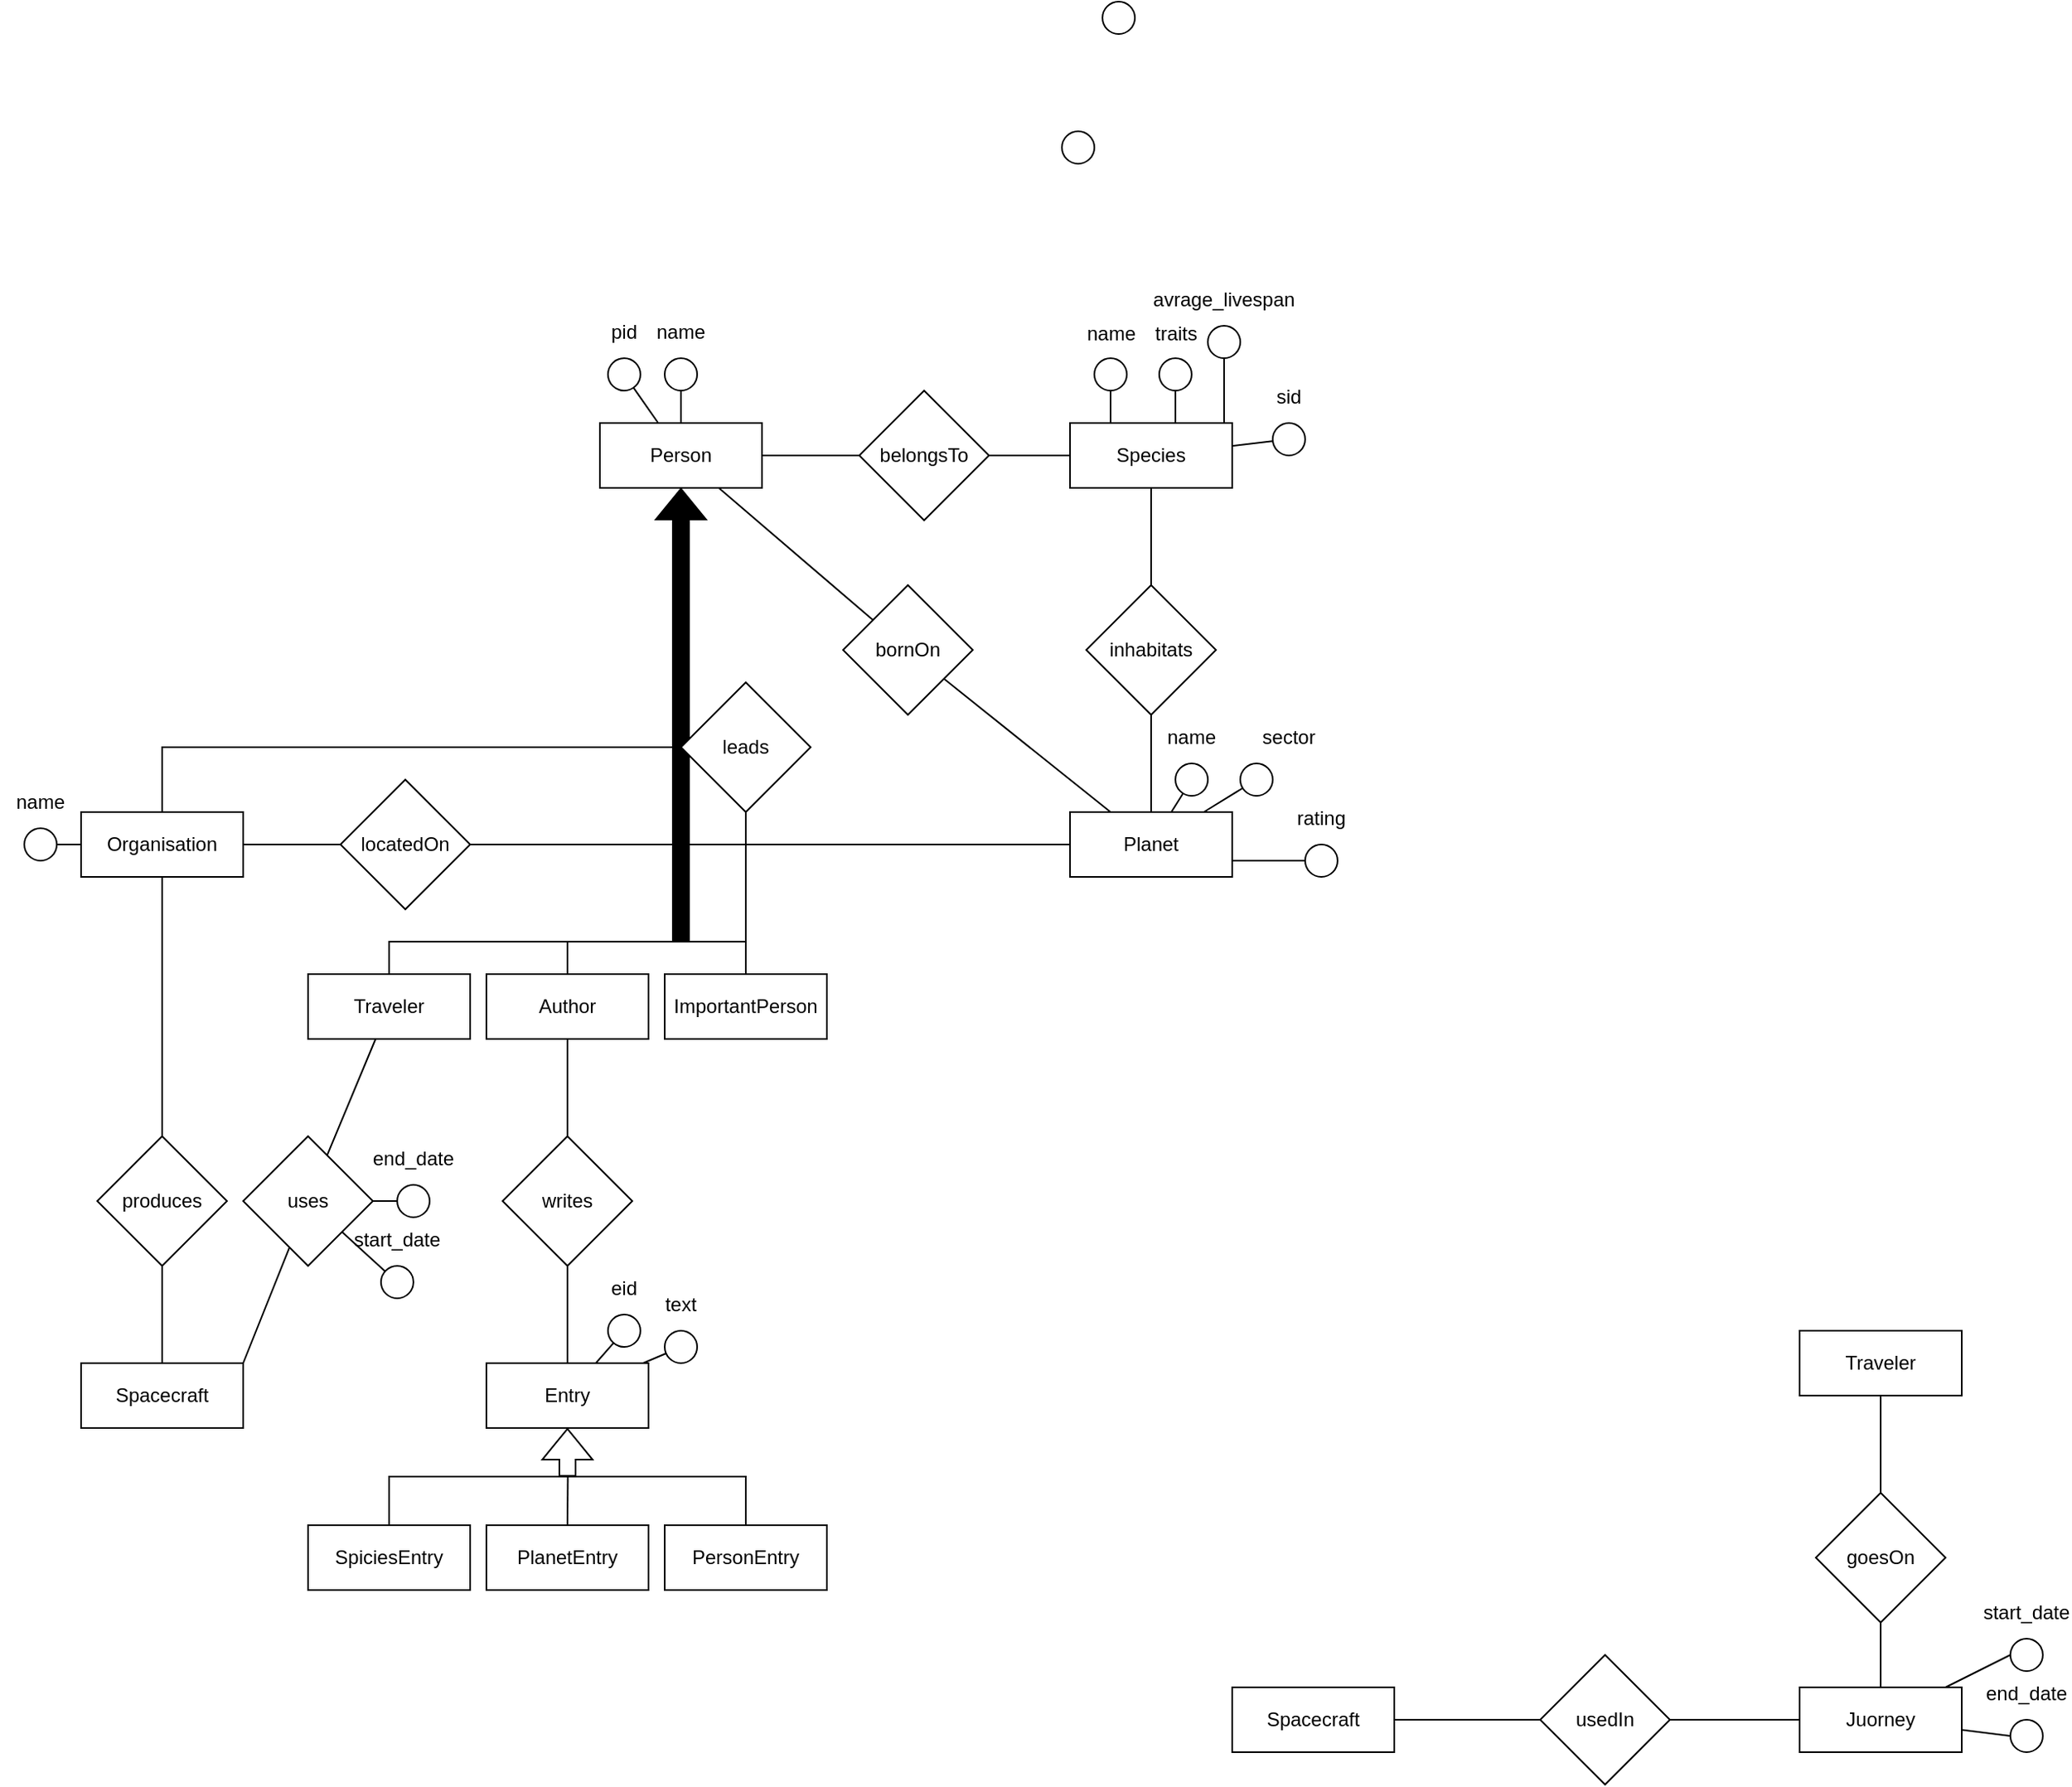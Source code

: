 <mxfile version="24.4.0" type="github">
  <diagram name="Page-1" id="EGjIxekPwjg60Np0V5Q-">
    <mxGraphModel dx="1798" dy="978" grid="1" gridSize="10" guides="1" tooltips="1" connect="1" arrows="1" fold="1" page="1" pageScale="1" pageWidth="850" pageHeight="1100" math="0" shadow="0">
      <root>
        <mxCell id="0" />
        <mxCell id="1" parent="0" />
        <mxCell id="11CK9iJi00jFI3J6nmtW-40" value="" style="ellipse;whiteSpace=wrap;html=1;aspect=fixed;rounded=0;strokeColor=default;align=center;verticalAlign=middle;fontFamily=Helvetica;fontSize=12;fontColor=default;labelBackgroundColor=default;fillColor=default;" vertex="1" parent="1">
          <mxGeometry x="480" y="170" width="20" height="20" as="geometry" />
        </mxCell>
        <mxCell id="11CK9iJi00jFI3J6nmtW-14" value="" style="edgeStyle=orthogonalEdgeStyle;rounded=0;orthogonalLoop=1;jettySize=auto;html=1;fontFamily=Helvetica;fontSize=12;fontColor=default;endArrow=none;endFill=0;" edge="1" parent="1" source="11CK9iJi00jFI3J6nmtW-12">
          <mxGeometry relative="1" as="geometry">
            <mxPoint x="220" y="410" as="targetPoint" />
          </mxGeometry>
        </mxCell>
        <mxCell id="11CK9iJi00jFI3J6nmtW-18" value="" style="edgeStyle=orthogonalEdgeStyle;rounded=0;orthogonalLoop=1;jettySize=auto;html=1;fontFamily=Helvetica;fontSize=12;fontColor=default;endArrow=none;endFill=0;" edge="1" parent="1" source="11CK9iJi00jFI3J6nmtW-12" target="11CK9iJi00jFI3J6nmtW-17">
          <mxGeometry relative="1" as="geometry" />
        </mxCell>
        <mxCell id="11CK9iJi00jFI3J6nmtW-87" value="" style="edgeStyle=none;rounded=0;orthogonalLoop=1;jettySize=auto;html=1;strokeColor=default;align=center;verticalAlign=middle;fontFamily=Helvetica;fontSize=12;fontColor=default;labelBackgroundColor=default;endArrow=none;endFill=0;" edge="1" parent="1" source="11CK9iJi00jFI3J6nmtW-12" target="11CK9iJi00jFI3J6nmtW-86">
          <mxGeometry relative="1" as="geometry" />
        </mxCell>
        <mxCell id="11CK9iJi00jFI3J6nmtW-12" value="Person" style="whiteSpace=wrap;html=1;align=center;rounded=0;strokeColor=default;verticalAlign=middle;fontFamily=Helvetica;fontSize=12;fontColor=default;fillColor=default;" vertex="1" parent="1">
          <mxGeometry x="170" y="430" width="100" height="40" as="geometry" />
        </mxCell>
        <mxCell id="11CK9iJi00jFI3J6nmtW-26" value="" style="edgeStyle=orthogonalEdgeStyle;rounded=0;orthogonalLoop=1;jettySize=auto;html=1;fontFamily=Helvetica;fontSize=12;fontColor=default;endArrow=none;endFill=0;" edge="1" parent="1" source="11CK9iJi00jFI3J6nmtW-16" target="11CK9iJi00jFI3J6nmtW-25">
          <mxGeometry relative="1" as="geometry" />
        </mxCell>
        <mxCell id="11CK9iJi00jFI3J6nmtW-16" value="Species" style="whiteSpace=wrap;html=1;align=center;rounded=0;strokeColor=default;verticalAlign=middle;fontFamily=Helvetica;fontSize=12;fontColor=default;fillColor=default;" vertex="1" parent="1">
          <mxGeometry x="460" y="430" width="100" height="40" as="geometry" />
        </mxCell>
        <mxCell id="11CK9iJi00jFI3J6nmtW-19" value="" style="edgeStyle=orthogonalEdgeStyle;rounded=0;orthogonalLoop=1;jettySize=auto;html=1;fontFamily=Helvetica;fontSize=12;fontColor=default;endArrow=none;endFill=0;" edge="1" parent="1" source="11CK9iJi00jFI3J6nmtW-17" target="11CK9iJi00jFI3J6nmtW-16">
          <mxGeometry relative="1" as="geometry" />
        </mxCell>
        <mxCell id="11CK9iJi00jFI3J6nmtW-17" value="belongsTo" style="rhombus;whiteSpace=wrap;html=1;rounded=0;" vertex="1" parent="1">
          <mxGeometry x="330" y="410" width="80" height="80" as="geometry" />
        </mxCell>
        <mxCell id="11CK9iJi00jFI3J6nmtW-20" value="&lt;div&gt;Planet&lt;/div&gt;" style="whiteSpace=wrap;html=1;align=center;rounded=0;strokeColor=default;verticalAlign=middle;fontFamily=Helvetica;fontSize=12;fontColor=default;fillColor=default;" vertex="1" parent="1">
          <mxGeometry x="460" y="670" width="100" height="40" as="geometry" />
        </mxCell>
        <mxCell id="11CK9iJi00jFI3J6nmtW-27" value="" style="edgeStyle=orthogonalEdgeStyle;rounded=0;orthogonalLoop=1;jettySize=auto;html=1;fontFamily=Helvetica;fontSize=12;fontColor=default;endArrow=none;endFill=0;" edge="1" parent="1" source="11CK9iJi00jFI3J6nmtW-25" target="11CK9iJi00jFI3J6nmtW-20">
          <mxGeometry relative="1" as="geometry" />
        </mxCell>
        <mxCell id="11CK9iJi00jFI3J6nmtW-25" value="inhabitats" style="rhombus;whiteSpace=wrap;html=1;rounded=0;" vertex="1" parent="1">
          <mxGeometry x="470" y="530" width="80" height="80" as="geometry" />
        </mxCell>
        <mxCell id="11CK9iJi00jFI3J6nmtW-34" style="edgeStyle=orthogonalEdgeStyle;rounded=0;orthogonalLoop=1;jettySize=auto;html=1;entryX=0.75;entryY=0;entryDx=0;entryDy=0;strokeColor=default;align=center;verticalAlign=middle;fontFamily=Helvetica;fontSize=12;fontColor=default;labelBackgroundColor=default;endArrow=none;endFill=0;" edge="1" parent="1" target="11CK9iJi00jFI3J6nmtW-16">
          <mxGeometry relative="1" as="geometry">
            <mxPoint x="525" y="400" as="sourcePoint" />
            <Array as="points">
              <mxPoint x="525" y="430" />
            </Array>
          </mxGeometry>
        </mxCell>
        <mxCell id="11CK9iJi00jFI3J6nmtW-44" value="" style="group" vertex="1" connectable="0" parent="1">
          <mxGeometry x="460" y="360" width="50" height="50" as="geometry" />
        </mxCell>
        <mxCell id="11CK9iJi00jFI3J6nmtW-41" value="" style="ellipse;whiteSpace=wrap;html=1;aspect=fixed;rounded=0;strokeColor=default;align=center;verticalAlign=middle;fontFamily=Helvetica;fontSize=12;fontColor=default;labelBackgroundColor=default;fillColor=default;" vertex="1" parent="11CK9iJi00jFI3J6nmtW-44">
          <mxGeometry x="15" y="30" width="20" height="20" as="geometry" />
        </mxCell>
        <mxCell id="11CK9iJi00jFI3J6nmtW-43" value="name" style="text;html=1;align=center;verticalAlign=middle;resizable=0;points=[];autosize=1;strokeColor=none;fillColor=none;fontFamily=Helvetica;fontSize=12;fontColor=default;labelBackgroundColor=default;" vertex="1" parent="11CK9iJi00jFI3J6nmtW-44">
          <mxGeometry width="50" height="30" as="geometry" />
        </mxCell>
        <mxCell id="11CK9iJi00jFI3J6nmtW-46" value="" style="group" vertex="1" connectable="0" parent="1">
          <mxGeometry x="500" y="360" width="50" height="50" as="geometry" />
        </mxCell>
        <mxCell id="11CK9iJi00jFI3J6nmtW-47" value="" style="ellipse;whiteSpace=wrap;html=1;aspect=fixed;rounded=0;strokeColor=default;align=center;verticalAlign=middle;fontFamily=Helvetica;fontSize=12;fontColor=default;labelBackgroundColor=default;fillColor=default;" vertex="1" parent="11CK9iJi00jFI3J6nmtW-46">
          <mxGeometry x="15" y="30" width="20" height="20" as="geometry" />
        </mxCell>
        <mxCell id="11CK9iJi00jFI3J6nmtW-48" value="traits" style="text;html=1;align=center;verticalAlign=middle;resizable=0;points=[];autosize=1;strokeColor=none;fillColor=none;fontFamily=Helvetica;fontSize=12;fontColor=default;labelBackgroundColor=default;" vertex="1" parent="11CK9iJi00jFI3J6nmtW-46">
          <mxGeometry width="50" height="30" as="geometry" />
        </mxCell>
        <mxCell id="11CK9iJi00jFI3J6nmtW-54" value="" style="group" vertex="1" connectable="0" parent="1">
          <mxGeometry x="440" y="220" width="50" height="50" as="geometry" />
        </mxCell>
        <mxCell id="11CK9iJi00jFI3J6nmtW-55" value="" style="ellipse;whiteSpace=wrap;html=1;aspect=fixed;rounded=0;strokeColor=default;align=center;verticalAlign=middle;fontFamily=Helvetica;fontSize=12;fontColor=default;labelBackgroundColor=default;fillColor=default;" vertex="1" parent="11CK9iJi00jFI3J6nmtW-54">
          <mxGeometry x="15" y="30" width="20" height="20" as="geometry" />
        </mxCell>
        <mxCell id="11CK9iJi00jFI3J6nmtW-57" value="avrage_livespan" style="group" vertex="1" connectable="0" parent="1">
          <mxGeometry x="530" y="340" width="50" height="50" as="geometry" />
        </mxCell>
        <mxCell id="11CK9iJi00jFI3J6nmtW-58" value="" style="ellipse;whiteSpace=wrap;html=1;aspect=fixed;rounded=0;strokeColor=default;align=center;verticalAlign=middle;fontFamily=Helvetica;fontSize=12;fontColor=default;labelBackgroundColor=default;fillColor=default;" vertex="1" parent="11CK9iJi00jFI3J6nmtW-57">
          <mxGeometry x="15" y="30" width="20" height="20" as="geometry" />
        </mxCell>
        <mxCell id="11CK9iJi00jFI3J6nmtW-59" value="" style="edgeStyle=none;rounded=0;orthogonalLoop=1;jettySize=auto;html=1;strokeColor=default;align=center;verticalAlign=middle;fontFamily=Helvetica;fontSize=12;fontColor=default;labelBackgroundColor=default;endArrow=none;endFill=0;entryX=0.25;entryY=0;entryDx=0;entryDy=0;" edge="1" parent="1" source="11CK9iJi00jFI3J6nmtW-41" target="11CK9iJi00jFI3J6nmtW-16">
          <mxGeometry relative="1" as="geometry" />
        </mxCell>
        <mxCell id="11CK9iJi00jFI3J6nmtW-67" style="rounded=0;orthogonalLoop=1;jettySize=auto;html=1;strokeColor=default;align=center;verticalAlign=middle;fontFamily=Helvetica;fontSize=12;fontColor=default;labelBackgroundColor=default;endArrow=none;endFill=0;" edge="1" parent="1" source="11CK9iJi00jFI3J6nmtW-58">
          <mxGeometry relative="1" as="geometry">
            <mxPoint x="555" y="430" as="targetPoint" />
          </mxGeometry>
        </mxCell>
        <mxCell id="11CK9iJi00jFI3J6nmtW-68" value="name" style="group" vertex="1" connectable="0" parent="1">
          <mxGeometry x="195" y="360" width="50" height="50" as="geometry" />
        </mxCell>
        <mxCell id="11CK9iJi00jFI3J6nmtW-69" value="" style="ellipse;whiteSpace=wrap;html=1;aspect=fixed;rounded=0;strokeColor=default;align=center;verticalAlign=middle;fontFamily=Helvetica;fontSize=12;fontColor=default;labelBackgroundColor=default;fillColor=default;" vertex="1" parent="11CK9iJi00jFI3J6nmtW-68">
          <mxGeometry x="15" y="30" width="20" height="20" as="geometry" />
        </mxCell>
        <mxCell id="11CK9iJi00jFI3J6nmtW-71" value="name" style="group" vertex="1" connectable="0" parent="1">
          <mxGeometry x="510" y="610" width="50" height="50" as="geometry" />
        </mxCell>
        <mxCell id="11CK9iJi00jFI3J6nmtW-72" value="" style="ellipse;whiteSpace=wrap;html=1;aspect=fixed;rounded=0;strokeColor=default;align=center;verticalAlign=middle;fontFamily=Helvetica;fontSize=12;fontColor=default;labelBackgroundColor=default;fillColor=default;" vertex="1" parent="11CK9iJi00jFI3J6nmtW-71">
          <mxGeometry x="15" y="30" width="20" height="20" as="geometry" />
        </mxCell>
        <mxCell id="11CK9iJi00jFI3J6nmtW-73" value="" style="edgeStyle=none;rounded=0;orthogonalLoop=1;jettySize=auto;html=1;strokeColor=default;align=center;verticalAlign=middle;fontFamily=Helvetica;fontSize=12;fontColor=default;labelBackgroundColor=default;endArrow=none;endFill=0;" edge="1" parent="1" source="11CK9iJi00jFI3J6nmtW-72" target="11CK9iJi00jFI3J6nmtW-20">
          <mxGeometry relative="1" as="geometry" />
        </mxCell>
        <mxCell id="11CK9iJi00jFI3J6nmtW-74" value="sector" style="group" vertex="1" connectable="0" parent="1">
          <mxGeometry x="550" y="610" width="90" height="100" as="geometry" />
        </mxCell>
        <mxCell id="11CK9iJi00jFI3J6nmtW-75" value="" style="ellipse;whiteSpace=wrap;html=1;aspect=fixed;rounded=0;strokeColor=default;align=center;verticalAlign=middle;fontFamily=Helvetica;fontSize=12;fontColor=default;labelBackgroundColor=default;fillColor=default;" vertex="1" parent="11CK9iJi00jFI3J6nmtW-74">
          <mxGeometry x="15" y="30" width="20" height="20" as="geometry" />
        </mxCell>
        <mxCell id="11CK9iJi00jFI3J6nmtW-83" value="rating" style="group" vertex="1" connectable="0" parent="11CK9iJi00jFI3J6nmtW-74">
          <mxGeometry x="40" y="50" width="50" height="50" as="geometry" />
        </mxCell>
        <mxCell id="11CK9iJi00jFI3J6nmtW-84" value="" style="ellipse;whiteSpace=wrap;html=1;aspect=fixed;rounded=0;strokeColor=default;align=center;verticalAlign=middle;fontFamily=Helvetica;fontSize=12;fontColor=default;labelBackgroundColor=default;fillColor=default;" vertex="1" parent="11CK9iJi00jFI3J6nmtW-83">
          <mxGeometry x="15" y="30" width="20" height="20" as="geometry" />
        </mxCell>
        <mxCell id="11CK9iJi00jFI3J6nmtW-78" style="edgeStyle=none;rounded=0;orthogonalLoop=1;jettySize=auto;html=1;strokeColor=default;align=center;verticalAlign=middle;fontFamily=Helvetica;fontSize=12;fontColor=default;labelBackgroundColor=default;endArrow=none;endFill=0;" edge="1" parent="1" source="11CK9iJi00jFI3J6nmtW-75" target="11CK9iJi00jFI3J6nmtW-20">
          <mxGeometry relative="1" as="geometry" />
        </mxCell>
        <mxCell id="11CK9iJi00jFI3J6nmtW-85" style="edgeStyle=none;rounded=0;orthogonalLoop=1;jettySize=auto;html=1;entryX=1;entryY=0.75;entryDx=0;entryDy=0;strokeColor=default;align=center;verticalAlign=middle;fontFamily=Helvetica;fontSize=12;fontColor=default;labelBackgroundColor=default;endArrow=none;endFill=0;" edge="1" parent="1" source="11CK9iJi00jFI3J6nmtW-84" target="11CK9iJi00jFI3J6nmtW-20">
          <mxGeometry relative="1" as="geometry" />
        </mxCell>
        <mxCell id="11CK9iJi00jFI3J6nmtW-88" style="edgeStyle=none;rounded=0;orthogonalLoop=1;jettySize=auto;html=1;strokeColor=default;align=center;verticalAlign=middle;fontFamily=Helvetica;fontSize=12;fontColor=default;labelBackgroundColor=default;endArrow=none;endFill=0;" edge="1" parent="1" source="11CK9iJi00jFI3J6nmtW-86" target="11CK9iJi00jFI3J6nmtW-20">
          <mxGeometry relative="1" as="geometry" />
        </mxCell>
        <mxCell id="11CK9iJi00jFI3J6nmtW-86" value="bornOn" style="rhombus;whiteSpace=wrap;html=1;rounded=0;" vertex="1" parent="1">
          <mxGeometry x="320" y="530" width="80" height="80" as="geometry" />
        </mxCell>
        <mxCell id="11CK9iJi00jFI3J6nmtW-91" style="edgeStyle=orthogonalEdgeStyle;rounded=0;orthogonalLoop=1;jettySize=auto;html=1;strokeColor=default;align=center;verticalAlign=middle;fontFamily=Helvetica;fontSize=12;fontColor=default;labelBackgroundColor=default;endArrow=none;endFill=0;entryX=0.5;entryY=0;entryDx=0;entryDy=0;exitX=0.5;exitY=0;exitDx=0;exitDy=0;" edge="1" parent="1" source="11CK9iJi00jFI3J6nmtW-89" target="11CK9iJi00jFI3J6nmtW-90">
          <mxGeometry relative="1" as="geometry">
            <mxPoint x="120" y="730" as="targetPoint" />
          </mxGeometry>
        </mxCell>
        <mxCell id="11CK9iJi00jFI3J6nmtW-161" value="" style="edgeStyle=none;rounded=0;orthogonalLoop=1;jettySize=auto;html=1;strokeColor=default;align=center;verticalAlign=middle;fontFamily=Helvetica;fontSize=12;fontColor=default;labelBackgroundColor=default;endArrow=none;endFill=0;" edge="1" parent="1" source="11CK9iJi00jFI3J6nmtW-89" target="11CK9iJi00jFI3J6nmtW-160">
          <mxGeometry relative="1" as="geometry" />
        </mxCell>
        <mxCell id="11CK9iJi00jFI3J6nmtW-89" value="Author" style="whiteSpace=wrap;html=1;align=center;rounded=0;strokeColor=default;verticalAlign=middle;fontFamily=Helvetica;fontSize=12;fontColor=default;fillColor=default;" vertex="1" parent="1">
          <mxGeometry x="100" y="770" width="100" height="40" as="geometry" />
        </mxCell>
        <mxCell id="11CK9iJi00jFI3J6nmtW-149" style="edgeStyle=none;rounded=0;orthogonalLoop=1;jettySize=auto;html=1;strokeColor=default;align=center;verticalAlign=middle;fontFamily=Helvetica;fontSize=12;fontColor=default;labelBackgroundColor=default;endArrow=none;endFill=0;" edge="1" parent="1" source="11CK9iJi00jFI3J6nmtW-90" target="11CK9iJi00jFI3J6nmtW-124">
          <mxGeometry relative="1" as="geometry" />
        </mxCell>
        <mxCell id="11CK9iJi00jFI3J6nmtW-90" value="&lt;div&gt;Traveler&lt;/div&gt;" style="whiteSpace=wrap;html=1;align=center;rounded=0;strokeColor=default;verticalAlign=middle;fontFamily=Helvetica;fontSize=12;fontColor=default;fillColor=default;" vertex="1" parent="1">
          <mxGeometry x="-10" y="770" width="100" height="40" as="geometry" />
        </mxCell>
        <mxCell id="11CK9iJi00jFI3J6nmtW-93" value="" style="edgeStyle=none;rounded=0;orthogonalLoop=1;jettySize=auto;html=1;strokeColor=default;align=center;verticalAlign=middle;fontFamily=Helvetica;fontSize=12;fontColor=default;labelBackgroundColor=default;endArrow=none;endFill=0;exitX=0.5;exitY=1;exitDx=0;exitDy=0;shape=flexArrow;startArrow=block;fillColor=#000000;" edge="1" parent="1" source="11CK9iJi00jFI3J6nmtW-12">
          <mxGeometry relative="1" as="geometry">
            <mxPoint x="140" y="500" as="sourcePoint" />
            <mxPoint x="220" y="750" as="targetPoint" />
          </mxGeometry>
        </mxCell>
        <mxCell id="11CK9iJi00jFI3J6nmtW-151" style="edgeStyle=none;rounded=0;orthogonalLoop=1;jettySize=auto;html=1;strokeColor=default;align=center;verticalAlign=middle;fontFamily=Helvetica;fontSize=12;fontColor=default;labelBackgroundColor=default;endArrow=none;endFill=0;exitX=0.5;exitY=0;exitDx=0;exitDy=0;" edge="1" parent="1" source="11CK9iJi00jFI3J6nmtW-94">
          <mxGeometry relative="1" as="geometry">
            <mxPoint x="150" y="750" as="targetPoint" />
            <Array as="points">
              <mxPoint x="260" y="750" />
            </Array>
          </mxGeometry>
        </mxCell>
        <mxCell id="11CK9iJi00jFI3J6nmtW-195" value="" style="edgeStyle=none;rounded=0;orthogonalLoop=1;jettySize=auto;html=1;strokeColor=default;align=center;verticalAlign=middle;fontFamily=Helvetica;fontSize=12;fontColor=default;labelBackgroundColor=default;endArrow=none;endFill=0;" edge="1" parent="1" source="11CK9iJi00jFI3J6nmtW-94" target="11CK9iJi00jFI3J6nmtW-194">
          <mxGeometry relative="1" as="geometry" />
        </mxCell>
        <mxCell id="11CK9iJi00jFI3J6nmtW-94" value="ImportantPerson" style="whiteSpace=wrap;html=1;align=center;rounded=0;strokeColor=default;verticalAlign=middle;fontFamily=Helvetica;fontSize=12;fontColor=default;fillColor=default;" vertex="1" parent="1">
          <mxGeometry x="210" y="770" width="100" height="40" as="geometry" />
        </mxCell>
        <mxCell id="11CK9iJi00jFI3J6nmtW-98" value="" style="edgeStyle=none;rounded=0;orthogonalLoop=1;jettySize=auto;html=1;strokeColor=default;align=center;verticalAlign=middle;fontFamily=Helvetica;fontSize=12;fontColor=default;labelBackgroundColor=default;endArrow=none;endFill=0;" edge="1" parent="1" source="11CK9iJi00jFI3J6nmtW-96" target="11CK9iJi00jFI3J6nmtW-97">
          <mxGeometry relative="1" as="geometry" />
        </mxCell>
        <mxCell id="11CK9iJi00jFI3J6nmtW-184" value="" style="edgeStyle=none;rounded=0;orthogonalLoop=1;jettySize=auto;html=1;strokeColor=default;align=center;verticalAlign=middle;fontFamily=Helvetica;fontSize=12;fontColor=default;labelBackgroundColor=default;endArrow=none;endFill=0;" edge="1" parent="1" source="11CK9iJi00jFI3J6nmtW-96" target="11CK9iJi00jFI3J6nmtW-183">
          <mxGeometry relative="1" as="geometry" />
        </mxCell>
        <mxCell id="11CK9iJi00jFI3J6nmtW-186" value="" style="edgeStyle=none;rounded=0;orthogonalLoop=1;jettySize=auto;html=1;strokeColor=default;align=center;verticalAlign=middle;fontFamily=Helvetica;fontSize=12;fontColor=default;labelBackgroundColor=default;endArrow=none;endFill=0;" edge="1" parent="1" source="11CK9iJi00jFI3J6nmtW-96" target="11CK9iJi00jFI3J6nmtW-166">
          <mxGeometry relative="1" as="geometry" />
        </mxCell>
        <mxCell id="11CK9iJi00jFI3J6nmtW-96" value="Organisation" style="whiteSpace=wrap;html=1;align=center;rounded=0;strokeColor=default;verticalAlign=middle;fontFamily=Helvetica;fontSize=12;fontColor=default;fillColor=default;" vertex="1" parent="1">
          <mxGeometry x="-150" y="670" width="100" height="40" as="geometry" />
        </mxCell>
        <mxCell id="11CK9iJi00jFI3J6nmtW-102" value="" style="edgeStyle=none;rounded=0;orthogonalLoop=1;jettySize=auto;html=1;strokeColor=default;align=center;verticalAlign=middle;fontFamily=Helvetica;fontSize=12;fontColor=default;labelBackgroundColor=default;endArrow=none;endFill=0;entryX=0.5;entryY=0;entryDx=0;entryDy=0;" edge="1" parent="1" source="11CK9iJi00jFI3J6nmtW-97" target="11CK9iJi00jFI3J6nmtW-122">
          <mxGeometry relative="1" as="geometry">
            <mxPoint x="190" y="1010" as="targetPoint" />
          </mxGeometry>
        </mxCell>
        <mxCell id="11CK9iJi00jFI3J6nmtW-97" value="produces" style="rhombus;whiteSpace=wrap;html=1;rounded=0;" vertex="1" parent="1">
          <mxGeometry x="-140" y="870" width="80" height="80" as="geometry" />
        </mxCell>
        <mxCell id="11CK9iJi00jFI3J6nmtW-122" value="Spacecraft" style="whiteSpace=wrap;html=1;align=center;rounded=0;strokeColor=default;verticalAlign=middle;fontFamily=Helvetica;fontSize=12;fontColor=default;fillColor=default;" vertex="1" parent="1">
          <mxGeometry x="-150" y="1010" width="100" height="40" as="geometry" />
        </mxCell>
        <mxCell id="11CK9iJi00jFI3J6nmtW-123" value="" style="edgeStyle=none;rounded=0;orthogonalLoop=1;jettySize=auto;html=1;strokeColor=default;align=center;verticalAlign=middle;fontFamily=Helvetica;fontSize=12;fontColor=default;labelBackgroundColor=default;endArrow=none;endFill=0;entryX=1;entryY=0;entryDx=0;entryDy=0;" edge="1" parent="1" source="11CK9iJi00jFI3J6nmtW-124" target="11CK9iJi00jFI3J6nmtW-122">
          <mxGeometry relative="1" as="geometry" />
        </mxCell>
        <mxCell id="11CK9iJi00jFI3J6nmtW-124" value="uses" style="rhombus;whiteSpace=wrap;html=1;rounded=0;" vertex="1" parent="1">
          <mxGeometry x="-50" y="870" width="80" height="80" as="geometry" />
        </mxCell>
        <mxCell id="11CK9iJi00jFI3J6nmtW-127" value="start_date" style="group" vertex="1" connectable="0" parent="1">
          <mxGeometry x="20" y="920" width="50" height="50" as="geometry" />
        </mxCell>
        <mxCell id="11CK9iJi00jFI3J6nmtW-128" value="" style="ellipse;whiteSpace=wrap;html=1;aspect=fixed;rounded=0;strokeColor=default;align=center;verticalAlign=middle;fontFamily=Helvetica;fontSize=12;fontColor=default;labelBackgroundColor=default;fillColor=default;" vertex="1" parent="11CK9iJi00jFI3J6nmtW-127">
          <mxGeometry x="15" y="30" width="20" height="20" as="geometry" />
        </mxCell>
        <mxCell id="11CK9iJi00jFI3J6nmtW-129" value="end_date" style="group" vertex="1" connectable="0" parent="1">
          <mxGeometry x="30" y="870" width="50" height="50" as="geometry" />
        </mxCell>
        <mxCell id="11CK9iJi00jFI3J6nmtW-130" value="" style="ellipse;whiteSpace=wrap;html=1;aspect=fixed;rounded=0;strokeColor=default;align=center;verticalAlign=middle;fontFamily=Helvetica;fontSize=12;fontColor=default;labelBackgroundColor=default;fillColor=default;" vertex="1" parent="11CK9iJi00jFI3J6nmtW-129">
          <mxGeometry x="15" y="30" width="20" height="20" as="geometry" />
        </mxCell>
        <mxCell id="11CK9iJi00jFI3J6nmtW-132" style="edgeStyle=none;rounded=0;orthogonalLoop=1;jettySize=auto;html=1;exitX=0;exitY=0.5;exitDx=0;exitDy=0;strokeColor=default;align=center;verticalAlign=middle;fontFamily=Helvetica;fontSize=12;fontColor=default;labelBackgroundColor=default;endArrow=none;endFill=0;" edge="1" parent="1" source="11CK9iJi00jFI3J6nmtW-130" target="11CK9iJi00jFI3J6nmtW-124">
          <mxGeometry relative="1" as="geometry" />
        </mxCell>
        <mxCell id="11CK9iJi00jFI3J6nmtW-133" value="" style="edgeStyle=none;rounded=0;orthogonalLoop=1;jettySize=auto;html=1;strokeColor=default;align=center;verticalAlign=middle;fontFamily=Helvetica;fontSize=12;fontColor=default;labelBackgroundColor=default;endArrow=none;endFill=0;" edge="1" parent="1" source="11CK9iJi00jFI3J6nmtW-134" target="11CK9iJi00jFI3J6nmtW-139">
          <mxGeometry relative="1" as="geometry" />
        </mxCell>
        <mxCell id="11CK9iJi00jFI3J6nmtW-134" value="&lt;div&gt;Traveler&lt;/div&gt;" style="whiteSpace=wrap;html=1;align=center;rounded=0;strokeColor=default;verticalAlign=middle;fontFamily=Helvetica;fontSize=12;fontColor=default;fillColor=default;" vertex="1" parent="1">
          <mxGeometry x="910" y="990" width="100" height="40" as="geometry" />
        </mxCell>
        <mxCell id="11CK9iJi00jFI3J6nmtW-135" value="" style="edgeStyle=none;rounded=0;orthogonalLoop=1;jettySize=auto;html=1;strokeColor=default;align=center;verticalAlign=middle;fontFamily=Helvetica;fontSize=12;fontColor=default;labelBackgroundColor=default;endArrow=none;endFill=0;" edge="1" parent="1" source="11CK9iJi00jFI3J6nmtW-136" target="11CK9iJi00jFI3J6nmtW-141">
          <mxGeometry relative="1" as="geometry" />
        </mxCell>
        <mxCell id="11CK9iJi00jFI3J6nmtW-136" value="Spacecraft" style="whiteSpace=wrap;html=1;align=center;rounded=0;strokeColor=default;verticalAlign=middle;fontFamily=Helvetica;fontSize=12;fontColor=default;fillColor=default;" vertex="1" parent="1">
          <mxGeometry x="560" y="1210" width="100" height="40" as="geometry" />
        </mxCell>
        <mxCell id="11CK9iJi00jFI3J6nmtW-137" value="Juorney" style="whiteSpace=wrap;html=1;align=center;rounded=0;strokeColor=default;verticalAlign=middle;fontFamily=Helvetica;fontSize=12;fontColor=default;fillColor=default;" vertex="1" parent="1">
          <mxGeometry x="910" y="1210" width="100" height="40" as="geometry" />
        </mxCell>
        <mxCell id="11CK9iJi00jFI3J6nmtW-138" value="" style="edgeStyle=none;rounded=0;orthogonalLoop=1;jettySize=auto;html=1;strokeColor=default;align=center;verticalAlign=middle;fontFamily=Helvetica;fontSize=12;fontColor=default;labelBackgroundColor=default;endArrow=none;endFill=0;" edge="1" parent="1" source="11CK9iJi00jFI3J6nmtW-139" target="11CK9iJi00jFI3J6nmtW-137">
          <mxGeometry relative="1" as="geometry" />
        </mxCell>
        <mxCell id="11CK9iJi00jFI3J6nmtW-139" value="goesOn" style="rhombus;whiteSpace=wrap;html=1;rounded=0;" vertex="1" parent="1">
          <mxGeometry x="920" y="1090" width="80" height="80" as="geometry" />
        </mxCell>
        <mxCell id="11CK9iJi00jFI3J6nmtW-140" value="" style="edgeStyle=none;rounded=0;orthogonalLoop=1;jettySize=auto;html=1;strokeColor=default;align=center;verticalAlign=middle;fontFamily=Helvetica;fontSize=12;fontColor=default;labelBackgroundColor=default;endArrow=none;endFill=0;" edge="1" parent="1" source="11CK9iJi00jFI3J6nmtW-141" target="11CK9iJi00jFI3J6nmtW-137">
          <mxGeometry relative="1" as="geometry" />
        </mxCell>
        <mxCell id="11CK9iJi00jFI3J6nmtW-141" value="usedIn" style="rhombus;whiteSpace=wrap;html=1;rounded=0;" vertex="1" parent="1">
          <mxGeometry x="750" y="1190" width="80" height="80" as="geometry" />
        </mxCell>
        <mxCell id="11CK9iJi00jFI3J6nmtW-142" value="start_date" style="group" vertex="1" connectable="0" parent="1">
          <mxGeometry x="1025" y="1150" width="50" height="50" as="geometry" />
        </mxCell>
        <mxCell id="11CK9iJi00jFI3J6nmtW-143" value="" style="ellipse;whiteSpace=wrap;html=1;aspect=fixed;rounded=0;strokeColor=default;align=center;verticalAlign=middle;fontFamily=Helvetica;fontSize=12;fontColor=default;labelBackgroundColor=default;fillColor=default;" vertex="1" parent="11CK9iJi00jFI3J6nmtW-142">
          <mxGeometry x="15" y="30" width="20" height="20" as="geometry" />
        </mxCell>
        <mxCell id="11CK9iJi00jFI3J6nmtW-144" value="end_date" style="group" vertex="1" connectable="0" parent="1">
          <mxGeometry x="1025" y="1200" width="50" height="50" as="geometry" />
        </mxCell>
        <mxCell id="11CK9iJi00jFI3J6nmtW-145" value="" style="ellipse;whiteSpace=wrap;html=1;aspect=fixed;rounded=0;strokeColor=default;align=center;verticalAlign=middle;fontFamily=Helvetica;fontSize=12;fontColor=default;labelBackgroundColor=default;fillColor=default;" vertex="1" parent="11CK9iJi00jFI3J6nmtW-144">
          <mxGeometry x="15" y="30" width="20" height="20" as="geometry" />
        </mxCell>
        <mxCell id="11CK9iJi00jFI3J6nmtW-146" style="edgeStyle=none;rounded=0;orthogonalLoop=1;jettySize=auto;html=1;exitX=0;exitY=0.5;exitDx=0;exitDy=0;strokeColor=default;align=center;verticalAlign=middle;fontFamily=Helvetica;fontSize=12;fontColor=default;labelBackgroundColor=default;endArrow=none;endFill=0;" edge="1" parent="1" source="11CK9iJi00jFI3J6nmtW-143" target="11CK9iJi00jFI3J6nmtW-137">
          <mxGeometry relative="1" as="geometry" />
        </mxCell>
        <mxCell id="11CK9iJi00jFI3J6nmtW-147" style="edgeStyle=none;rounded=0;orthogonalLoop=1;jettySize=auto;html=1;exitX=0;exitY=0.5;exitDx=0;exitDy=0;strokeColor=default;align=center;verticalAlign=middle;fontFamily=Helvetica;fontSize=12;fontColor=default;labelBackgroundColor=default;endArrow=none;endFill=0;" edge="1" parent="1" source="11CK9iJi00jFI3J6nmtW-145" target="11CK9iJi00jFI3J6nmtW-137">
          <mxGeometry relative="1" as="geometry" />
        </mxCell>
        <mxCell id="11CK9iJi00jFI3J6nmtW-153" value="sid" style="group" vertex="1" connectable="0" parent="1">
          <mxGeometry x="570" y="400" width="50" height="50" as="geometry" />
        </mxCell>
        <mxCell id="11CK9iJi00jFI3J6nmtW-154" value="" style="ellipse;whiteSpace=wrap;html=1;aspect=fixed;rounded=0;strokeColor=default;align=center;verticalAlign=middle;fontFamily=Helvetica;fontSize=12;fontColor=default;labelBackgroundColor=default;fillColor=default;" vertex="1" parent="11CK9iJi00jFI3J6nmtW-153">
          <mxGeometry x="15" y="30" width="20" height="20" as="geometry" />
        </mxCell>
        <mxCell id="11CK9iJi00jFI3J6nmtW-156" style="edgeStyle=none;rounded=0;orthogonalLoop=1;jettySize=auto;html=1;strokeColor=default;align=center;verticalAlign=middle;fontFamily=Helvetica;fontSize=12;fontColor=default;labelBackgroundColor=default;endArrow=none;endFill=0;" edge="1" parent="1" source="11CK9iJi00jFI3J6nmtW-154" target="11CK9iJi00jFI3J6nmtW-16">
          <mxGeometry relative="1" as="geometry" />
        </mxCell>
        <mxCell id="11CK9iJi00jFI3J6nmtW-157" value="pid" style="group" vertex="1" connectable="0" parent="1">
          <mxGeometry x="160" y="360" width="50" height="50" as="geometry" />
        </mxCell>
        <mxCell id="11CK9iJi00jFI3J6nmtW-158" value="" style="ellipse;whiteSpace=wrap;html=1;aspect=fixed;rounded=0;strokeColor=default;align=center;verticalAlign=middle;fontFamily=Helvetica;fontSize=12;fontColor=default;labelBackgroundColor=default;fillColor=default;" vertex="1" parent="11CK9iJi00jFI3J6nmtW-157">
          <mxGeometry x="15" y="30" width="20" height="20" as="geometry" />
        </mxCell>
        <mxCell id="11CK9iJi00jFI3J6nmtW-159" value="" style="edgeStyle=none;rounded=0;orthogonalLoop=1;jettySize=auto;html=1;strokeColor=default;align=center;verticalAlign=middle;fontFamily=Helvetica;fontSize=12;fontColor=default;labelBackgroundColor=default;endArrow=none;endFill=0;" edge="1" parent="1" source="11CK9iJi00jFI3J6nmtW-158" target="11CK9iJi00jFI3J6nmtW-12">
          <mxGeometry relative="1" as="geometry" />
        </mxCell>
        <mxCell id="11CK9iJi00jFI3J6nmtW-163" value="" style="edgeStyle=none;rounded=0;orthogonalLoop=1;jettySize=auto;html=1;strokeColor=default;align=center;verticalAlign=middle;fontFamily=Helvetica;fontSize=12;fontColor=default;labelBackgroundColor=default;endArrow=none;endFill=0;" edge="1" parent="1" source="11CK9iJi00jFI3J6nmtW-160" target="11CK9iJi00jFI3J6nmtW-162">
          <mxGeometry relative="1" as="geometry" />
        </mxCell>
        <mxCell id="11CK9iJi00jFI3J6nmtW-160" value="writes" style="rhombus;whiteSpace=wrap;html=1;rounded=0;" vertex="1" parent="1">
          <mxGeometry x="110" y="870" width="80" height="80" as="geometry" />
        </mxCell>
        <mxCell id="11CK9iJi00jFI3J6nmtW-178" style="edgeStyle=none;rounded=0;orthogonalLoop=1;jettySize=auto;html=1;strokeColor=default;align=center;verticalAlign=middle;fontFamily=Helvetica;fontSize=12;fontColor=default;labelBackgroundColor=default;endArrow=none;endFill=0;shape=flexArrow;startArrow=block;" edge="1" parent="1" source="11CK9iJi00jFI3J6nmtW-162">
          <mxGeometry relative="1" as="geometry">
            <mxPoint x="150" y="1080" as="targetPoint" />
          </mxGeometry>
        </mxCell>
        <mxCell id="11CK9iJi00jFI3J6nmtW-162" value="Entry" style="whiteSpace=wrap;html=1;align=center;rounded=0;strokeColor=default;verticalAlign=middle;fontFamily=Helvetica;fontSize=12;fontColor=default;fillColor=default;" vertex="1" parent="1">
          <mxGeometry x="100" y="1010" width="100" height="40" as="geometry" />
        </mxCell>
        <mxCell id="11CK9iJi00jFI3J6nmtW-164" style="edgeStyle=none;rounded=0;orthogonalLoop=1;jettySize=auto;html=1;strokeColor=default;align=center;verticalAlign=middle;fontFamily=Helvetica;fontSize=12;fontColor=default;labelBackgroundColor=default;endArrow=none;endFill=0;" edge="1" parent="1" source="11CK9iJi00jFI3J6nmtW-128" target="11CK9iJi00jFI3J6nmtW-124">
          <mxGeometry relative="1" as="geometry" />
        </mxCell>
        <mxCell id="11CK9iJi00jFI3J6nmtW-165" value="name" style="group" vertex="1" connectable="0" parent="1">
          <mxGeometry x="-200" y="650" width="50" height="50" as="geometry" />
        </mxCell>
        <mxCell id="11CK9iJi00jFI3J6nmtW-166" value="" style="ellipse;whiteSpace=wrap;html=1;aspect=fixed;rounded=0;strokeColor=default;align=center;verticalAlign=middle;fontFamily=Helvetica;fontSize=12;fontColor=default;labelBackgroundColor=default;fillColor=default;" vertex="1" parent="11CK9iJi00jFI3J6nmtW-165">
          <mxGeometry x="15" y="30" width="20" height="20" as="geometry" />
        </mxCell>
        <mxCell id="11CK9iJi00jFI3J6nmtW-171" value="SpiciesEntry" style="whiteSpace=wrap;html=1;align=center;rounded=0;strokeColor=default;verticalAlign=middle;fontFamily=Helvetica;fontSize=12;fontColor=default;fillColor=default;" vertex="1" parent="1">
          <mxGeometry x="-10" y="1110" width="100" height="40" as="geometry" />
        </mxCell>
        <mxCell id="11CK9iJi00jFI3J6nmtW-176" style="edgeStyle=none;rounded=0;orthogonalLoop=1;jettySize=auto;html=1;exitX=0.5;exitY=0;exitDx=0;exitDy=0;strokeColor=default;align=center;verticalAlign=middle;fontFamily=Helvetica;fontSize=12;fontColor=default;labelBackgroundColor=default;endArrow=none;endFill=0;" edge="1" parent="1" source="11CK9iJi00jFI3J6nmtW-172">
          <mxGeometry relative="1" as="geometry">
            <mxPoint x="150.235" y="1080" as="targetPoint" />
          </mxGeometry>
        </mxCell>
        <mxCell id="11CK9iJi00jFI3J6nmtW-172" value="PlanetEntry" style="whiteSpace=wrap;html=1;align=center;rounded=0;strokeColor=default;verticalAlign=middle;fontFamily=Helvetica;fontSize=12;fontColor=default;fillColor=default;" vertex="1" parent="1">
          <mxGeometry x="100" y="1110" width="100" height="40" as="geometry" />
        </mxCell>
        <mxCell id="11CK9iJi00jFI3J6nmtW-173" value="PersonEntry" style="whiteSpace=wrap;html=1;align=center;rounded=0;strokeColor=default;verticalAlign=middle;fontFamily=Helvetica;fontSize=12;fontColor=default;fillColor=default;" vertex="1" parent="1">
          <mxGeometry x="210" y="1110" width="100" height="40" as="geometry" />
        </mxCell>
        <mxCell id="11CK9iJi00jFI3J6nmtW-175" style="edgeStyle=none;rounded=0;orthogonalLoop=1;jettySize=auto;html=1;exitX=0.5;exitY=0;exitDx=0;exitDy=0;entryX=0.5;entryY=0;entryDx=0;entryDy=0;strokeColor=default;align=center;verticalAlign=middle;fontFamily=Helvetica;fontSize=12;fontColor=default;labelBackgroundColor=default;endArrow=none;endFill=0;" edge="1" parent="1" source="11CK9iJi00jFI3J6nmtW-171" target="11CK9iJi00jFI3J6nmtW-173">
          <mxGeometry relative="1" as="geometry">
            <mxPoint x="-70" y="1110" as="sourcePoint" />
            <Array as="points">
              <mxPoint x="40" y="1080" />
              <mxPoint x="260" y="1080" />
            </Array>
          </mxGeometry>
        </mxCell>
        <mxCell id="11CK9iJi00jFI3J6nmtW-187" style="edgeStyle=none;rounded=0;orthogonalLoop=1;jettySize=auto;html=1;strokeColor=default;align=center;verticalAlign=middle;fontFamily=Helvetica;fontSize=12;fontColor=default;labelBackgroundColor=default;endArrow=none;endFill=0;" edge="1" parent="1" source="11CK9iJi00jFI3J6nmtW-183" target="11CK9iJi00jFI3J6nmtW-20">
          <mxGeometry relative="1" as="geometry" />
        </mxCell>
        <mxCell id="11CK9iJi00jFI3J6nmtW-183" value="locatedOn" style="rhombus;whiteSpace=wrap;html=1;rounded=0;" vertex="1" parent="1">
          <mxGeometry x="10" y="650" width="80" height="80" as="geometry" />
        </mxCell>
        <mxCell id="11CK9iJi00jFI3J6nmtW-188" value="eid" style="group" vertex="1" connectable="0" parent="1">
          <mxGeometry x="160" y="950" width="50" height="50" as="geometry" />
        </mxCell>
        <mxCell id="11CK9iJi00jFI3J6nmtW-189" value="" style="ellipse;whiteSpace=wrap;html=1;aspect=fixed;rounded=0;strokeColor=default;align=center;verticalAlign=middle;fontFamily=Helvetica;fontSize=12;fontColor=default;labelBackgroundColor=default;fillColor=default;" vertex="1" parent="11CK9iJi00jFI3J6nmtW-188">
          <mxGeometry x="15" y="30" width="20" height="20" as="geometry" />
        </mxCell>
        <mxCell id="11CK9iJi00jFI3J6nmtW-190" value="" style="edgeStyle=none;rounded=0;orthogonalLoop=1;jettySize=auto;html=1;strokeColor=default;align=center;verticalAlign=middle;fontFamily=Helvetica;fontSize=12;fontColor=default;labelBackgroundColor=default;endArrow=none;endFill=0;" edge="1" parent="1" source="11CK9iJi00jFI3J6nmtW-189" target="11CK9iJi00jFI3J6nmtW-162">
          <mxGeometry relative="1" as="geometry" />
        </mxCell>
        <mxCell id="11CK9iJi00jFI3J6nmtW-191" value="text" style="group" vertex="1" connectable="0" parent="1">
          <mxGeometry x="195" y="960" width="50" height="50" as="geometry" />
        </mxCell>
        <mxCell id="11CK9iJi00jFI3J6nmtW-192" value="" style="ellipse;whiteSpace=wrap;html=1;aspect=fixed;rounded=0;strokeColor=default;align=center;verticalAlign=middle;fontFamily=Helvetica;fontSize=12;fontColor=default;labelBackgroundColor=default;fillColor=default;" vertex="1" parent="11CK9iJi00jFI3J6nmtW-191">
          <mxGeometry x="15" y="30" width="20" height="20" as="geometry" />
        </mxCell>
        <mxCell id="11CK9iJi00jFI3J6nmtW-193" style="edgeStyle=none;rounded=0;orthogonalLoop=1;jettySize=auto;html=1;strokeColor=default;align=center;verticalAlign=middle;fontFamily=Helvetica;fontSize=12;fontColor=default;labelBackgroundColor=default;endArrow=none;endFill=0;" edge="1" parent="1" source="11CK9iJi00jFI3J6nmtW-192" target="11CK9iJi00jFI3J6nmtW-162">
          <mxGeometry relative="1" as="geometry" />
        </mxCell>
        <mxCell id="11CK9iJi00jFI3J6nmtW-196" style="edgeStyle=none;rounded=0;orthogonalLoop=1;jettySize=auto;html=1;entryX=0.5;entryY=0;entryDx=0;entryDy=0;strokeColor=default;align=center;verticalAlign=middle;fontFamily=Helvetica;fontSize=12;fontColor=default;labelBackgroundColor=default;endArrow=none;endFill=0;" edge="1" parent="1" source="11CK9iJi00jFI3J6nmtW-194" target="11CK9iJi00jFI3J6nmtW-96">
          <mxGeometry relative="1" as="geometry">
            <Array as="points">
              <mxPoint x="-100" y="630" />
            </Array>
          </mxGeometry>
        </mxCell>
        <mxCell id="11CK9iJi00jFI3J6nmtW-194" value="leads" style="rhombus;whiteSpace=wrap;html=1;rounded=0;" vertex="1" parent="1">
          <mxGeometry x="220" y="590" width="80" height="80" as="geometry" />
        </mxCell>
      </root>
    </mxGraphModel>
  </diagram>
</mxfile>
